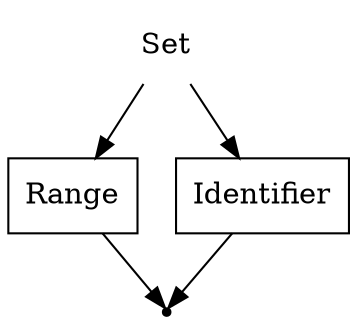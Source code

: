 digraph Set {
  start [label="Set" shape=plaintext];
  A [label="Range" shape=box];
  B [label="Identifier" shape=box];
  end [label="" shape=point];
  start -> B;
  start -> A;
  A -> end;
  B -> end;
}